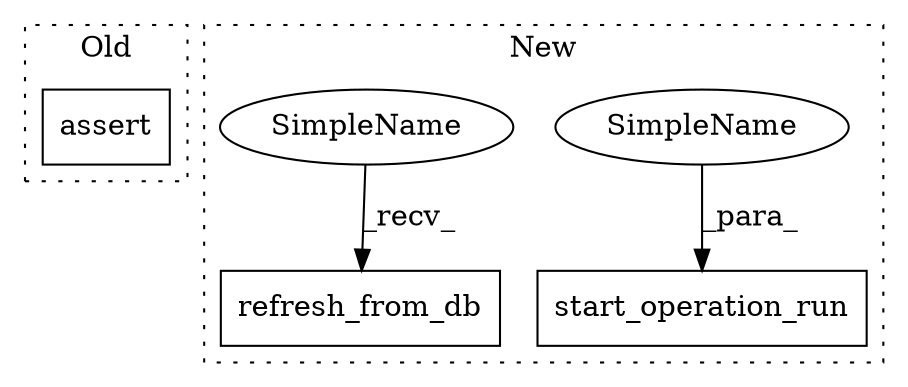 digraph G {
subgraph cluster0 {
1 [label="assert" a="6" s="10313" l="7" shape="box"];
label = "Old";
style="dotted";
}
subgraph cluster1 {
2 [label="refresh_from_db" a="32" s="11003" l="17" shape="box"];
3 [label="start_operation_run" a="32" s="10947,10981" l="20,1" shape="box"];
4 [label="SimpleName" a="42" s="10967" l="14" shape="ellipse"];
5 [label="SimpleName" a="42" s="10988" l="14" shape="ellipse"];
label = "New";
style="dotted";
}
4 -> 3 [label="_para_"];
5 -> 2 [label="_recv_"];
}